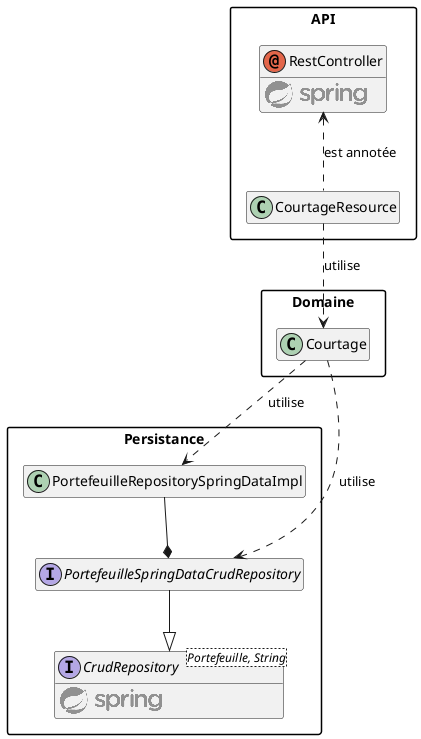 @startuml
!include <logos/spring>

skinparam packageStyle rectangle
hide empty members


package API {
annotation RestController
RestController : <$spring>
class CourtageResource
}

package Domaine {
class Courtage
}

package Persistance {
class PortefeuilleRepositorySpringDataImpl
interface PortefeuilleSpringDataCrudRepository
interface CrudRepository<Portefeuille, String>
CrudRepository : <$spring>
}

RestController <.. CourtageResource : est annotée
CourtageResource ..> Courtage : utilise
Courtage ..>  PortefeuilleRepositorySpringDataImpl : utilise
Courtage ..>  PortefeuilleSpringDataCrudRepository : utilise
PortefeuilleRepositorySpringDataImpl --* PortefeuilleSpringDataCrudRepository
PortefeuilleSpringDataCrudRepository --|> CrudRepository
@enduml